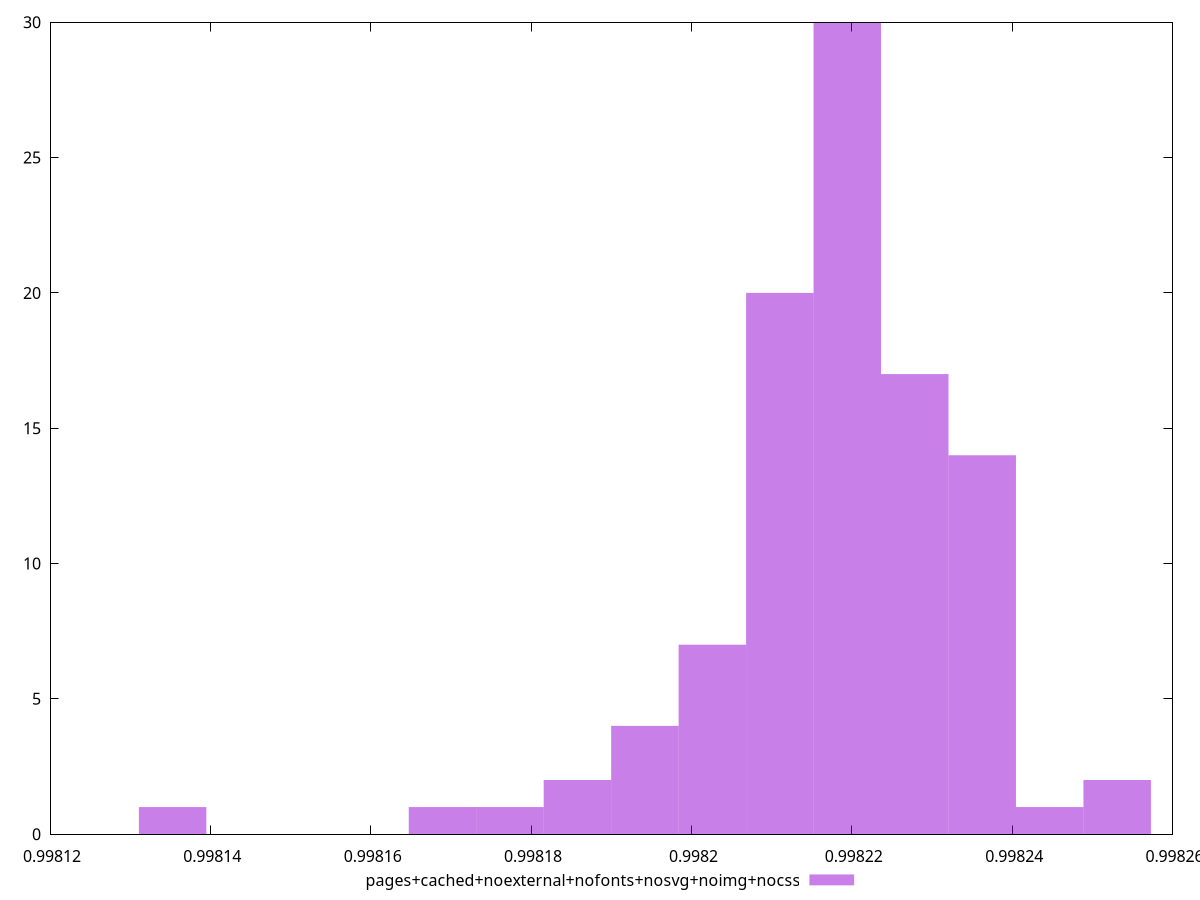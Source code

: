$_pagesCachedNoexternalNofontsNosvgNoimgNocss <<EOF
0.9982194405001951 30
0.998227855416448 17
0.9982110255839423 20
0.9981352913376661 1
0.9982026106676893 7
0.9982362703327009 14
0.9982531001652067 2
0.9981941957514364 4
0.9981857808351835 2
0.9981689510026777 1
0.9982446852489538 1
0.9981773659189306 1
EOF
set key outside below
set terminal pngcairo
set output "report_00005_2020-11-02T22-26-11.212Z/first-cpu-idle/pages+cached+noexternal+nofonts+nosvg+noimg+nocss//hist.png"
set yrange [0:30]
set boxwidth 0.000008414916252899432
set style fill transparent solid 0.5 noborder
plot $_pagesCachedNoexternalNofontsNosvgNoimgNocss title "pages+cached+noexternal+nofonts+nosvg+noimg+nocss" with boxes ,